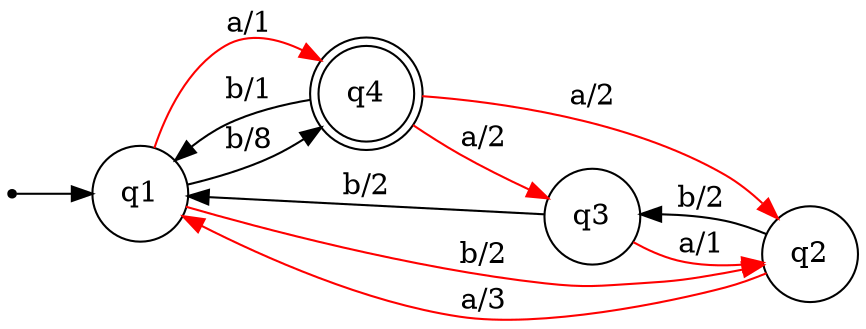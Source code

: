 digraph Automaton {
    node [shape=point] INIT;
    q4 [shape="doublecircle"];
    node [shape=circle];
    rankdir = LR;
    INIT -> q1;
    q1 -> q2 [label="b/2", color=red];
    q1 -> q4 [label="b/8"];
    q1 -> q4 [label="a/1", color=red];
    q2 -> q1 [label="a/3", color=red];
    q2 -> q3 [label="b/2"];
    q3 -> q2 [label="a/1", color=red];
    q3 -> q1 [label="b/2"];
    q4 -> q1 [label="b/1"];
    q4 -> q3 [label="a/2", color=red];
    q4 -> q2 [label="a/2", color=red];
}
